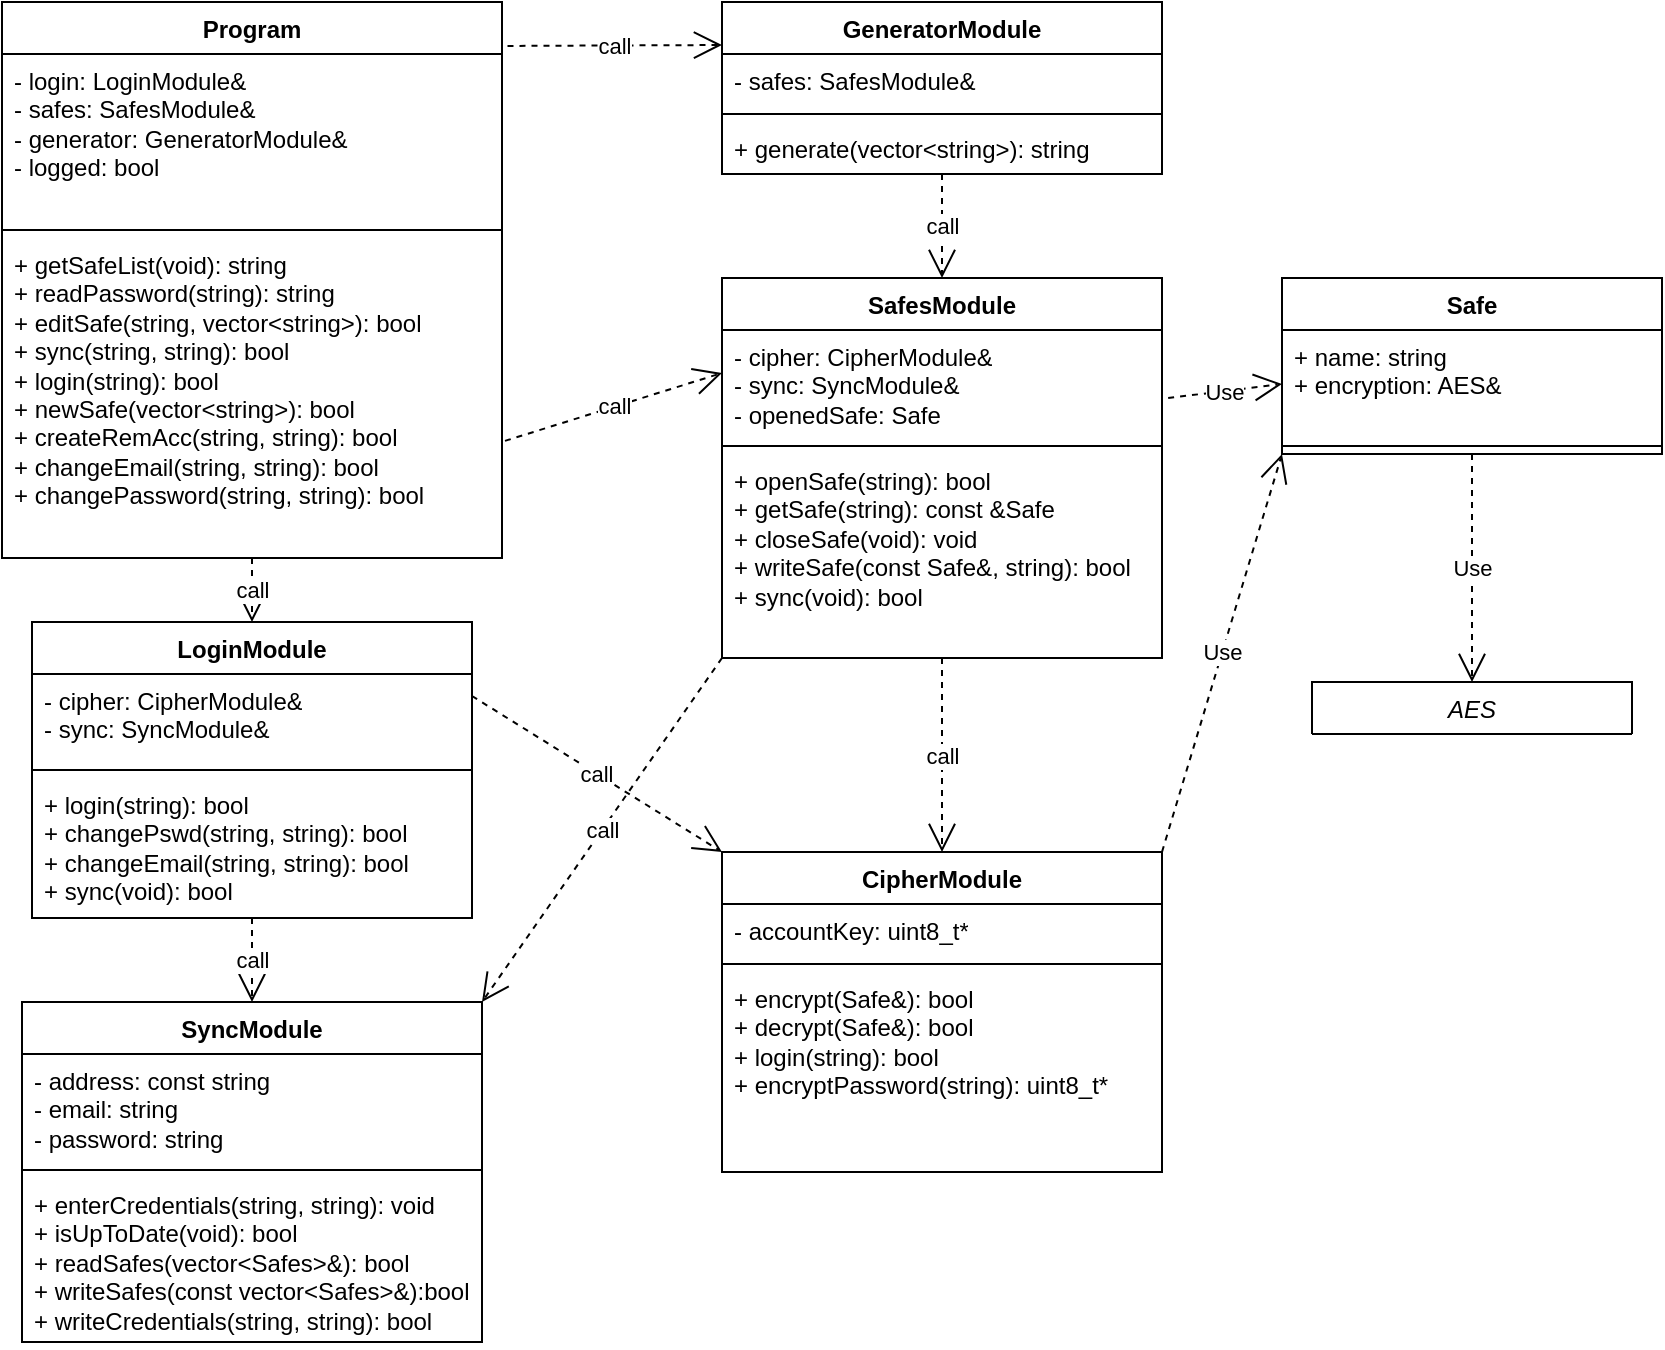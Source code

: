 <mxfile version="21.3.2" type="device">
  <diagram name="Page-1" id="5U4r9MKp_BtlRCCHkdOg">
    <mxGraphModel dx="1674" dy="712" grid="1" gridSize="10" guides="1" tooltips="1" connect="1" arrows="1" fold="1" page="1" pageScale="1" pageWidth="850" pageHeight="1100" math="0" shadow="0">
      <root>
        <mxCell id="0" />
        <mxCell id="1" parent="0" />
        <mxCell id="R07nR9zVBasFDxz1jcbP-1" value="Program" style="swimlane;fontStyle=1;align=center;verticalAlign=top;childLayout=stackLayout;horizontal=1;startSize=26;horizontalStack=0;resizeParent=1;resizeParentMax=0;resizeLast=0;collapsible=1;marginBottom=0;whiteSpace=wrap;html=1;" parent="1" vertex="1">
          <mxGeometry x="10" y="20" width="250" height="278" as="geometry" />
        </mxCell>
        <mxCell id="R07nR9zVBasFDxz1jcbP-2" value="&lt;div&gt;- login: LoginModule&amp;amp;&lt;/div&gt;&lt;div&gt;- safes: SafesModule&amp;amp;&lt;/div&gt;&lt;div&gt;- generator: GeneratorModule&amp;amp;&lt;/div&gt;&lt;div&gt;- logged: bool&lt;br&gt;&lt;/div&gt;" style="text;strokeColor=none;fillColor=none;align=left;verticalAlign=top;spacingLeft=4;spacingRight=4;overflow=hidden;rotatable=0;points=[[0,0.5],[1,0.5]];portConstraint=eastwest;whiteSpace=wrap;html=1;" parent="R07nR9zVBasFDxz1jcbP-1" vertex="1">
          <mxGeometry y="26" width="250" height="84" as="geometry" />
        </mxCell>
        <mxCell id="R07nR9zVBasFDxz1jcbP-3" value="" style="line;strokeWidth=1;fillColor=none;align=left;verticalAlign=middle;spacingTop=-1;spacingLeft=3;spacingRight=3;rotatable=0;labelPosition=right;points=[];portConstraint=eastwest;strokeColor=inherit;" parent="R07nR9zVBasFDxz1jcbP-1" vertex="1">
          <mxGeometry y="110" width="250" height="8" as="geometry" />
        </mxCell>
        <mxCell id="R07nR9zVBasFDxz1jcbP-4" value="&lt;div&gt;+ getSafeList(void): string&lt;br&gt;&lt;/div&gt;&lt;div&gt;+ readPassword(string): string&lt;br&gt;&lt;/div&gt;&lt;div&gt;+ editSafe(string, vector&amp;lt;string&amp;gt;): bool&lt;br&gt;&lt;/div&gt;&lt;div&gt;+ sync(string, string): bool&lt;/div&gt;&lt;div&gt;+ login(string): bool&lt;br&gt;&lt;/div&gt;&lt;div&gt;+ newSafe(vector&amp;lt;string&amp;gt;): bool&lt;/div&gt;&lt;div&gt;+ createRemAcc(string, string): bool&lt;/div&gt;&lt;div&gt;+ changeEmail(string, string): bool&lt;br&gt;&lt;/div&gt;&lt;div&gt;+ changePassword(string, string): bool&lt;br&gt;&lt;/div&gt;" style="text;strokeColor=none;fillColor=none;align=left;verticalAlign=top;spacingLeft=4;spacingRight=4;overflow=hidden;rotatable=0;points=[[0,0.5],[1,0.5]];portConstraint=eastwest;whiteSpace=wrap;html=1;" parent="R07nR9zVBasFDxz1jcbP-1" vertex="1">
          <mxGeometry y="118" width="250" height="160" as="geometry" />
        </mxCell>
        <mxCell id="R07nR9zVBasFDxz1jcbP-5" value="GeneratorModule" style="swimlane;fontStyle=1;align=center;verticalAlign=top;childLayout=stackLayout;horizontal=1;startSize=26;horizontalStack=0;resizeParent=1;resizeParentMax=0;resizeLast=0;collapsible=1;marginBottom=0;whiteSpace=wrap;html=1;" parent="1" vertex="1">
          <mxGeometry x="370" y="20" width="220" height="86" as="geometry" />
        </mxCell>
        <mxCell id="R07nR9zVBasFDxz1jcbP-6" value="- safes: SafesModule&amp;amp;" style="text;strokeColor=none;fillColor=none;align=left;verticalAlign=top;spacingLeft=4;spacingRight=4;overflow=hidden;rotatable=0;points=[[0,0.5],[1,0.5]];portConstraint=eastwest;whiteSpace=wrap;html=1;" parent="R07nR9zVBasFDxz1jcbP-5" vertex="1">
          <mxGeometry y="26" width="220" height="26" as="geometry" />
        </mxCell>
        <mxCell id="R07nR9zVBasFDxz1jcbP-7" value="" style="line;strokeWidth=1;fillColor=none;align=left;verticalAlign=middle;spacingTop=-1;spacingLeft=3;spacingRight=3;rotatable=0;labelPosition=right;points=[];portConstraint=eastwest;strokeColor=inherit;" parent="R07nR9zVBasFDxz1jcbP-5" vertex="1">
          <mxGeometry y="52" width="220" height="8" as="geometry" />
        </mxCell>
        <mxCell id="R07nR9zVBasFDxz1jcbP-8" value="+ generate(vector&amp;lt;string&amp;gt;): string" style="text;strokeColor=none;fillColor=none;align=left;verticalAlign=top;spacingLeft=4;spacingRight=4;overflow=hidden;rotatable=0;points=[[0,0.5],[1,0.5]];portConstraint=eastwest;whiteSpace=wrap;html=1;" parent="R07nR9zVBasFDxz1jcbP-5" vertex="1">
          <mxGeometry y="60" width="220" height="26" as="geometry" />
        </mxCell>
        <mxCell id="R07nR9zVBasFDxz1jcbP-9" value="SafesModule" style="swimlane;fontStyle=1;align=center;verticalAlign=top;childLayout=stackLayout;horizontal=1;startSize=26;horizontalStack=0;resizeParent=1;resizeParentMax=0;resizeLast=0;collapsible=1;marginBottom=0;whiteSpace=wrap;html=1;" parent="1" vertex="1">
          <mxGeometry x="370" y="158" width="220" height="190" as="geometry" />
        </mxCell>
        <mxCell id="R07nR9zVBasFDxz1jcbP-10" value="&lt;div&gt;- cipher: CipherModule&amp;amp;&lt;/div&gt;&lt;div&gt;- sync: SyncModule&amp;amp;&lt;br&gt;&lt;/div&gt;&lt;div&gt;- openedSafe: Safe&lt;br&gt;&lt;/div&gt;" style="text;strokeColor=none;fillColor=none;align=left;verticalAlign=top;spacingLeft=4;spacingRight=4;overflow=hidden;rotatable=0;points=[[0,0.5],[1,0.5]];portConstraint=eastwest;whiteSpace=wrap;html=1;" parent="R07nR9zVBasFDxz1jcbP-9" vertex="1">
          <mxGeometry y="26" width="220" height="54" as="geometry" />
        </mxCell>
        <mxCell id="R07nR9zVBasFDxz1jcbP-11" value="" style="line;strokeWidth=1;fillColor=none;align=left;verticalAlign=middle;spacingTop=-1;spacingLeft=3;spacingRight=3;rotatable=0;labelPosition=right;points=[];portConstraint=eastwest;strokeColor=inherit;" parent="R07nR9zVBasFDxz1jcbP-9" vertex="1">
          <mxGeometry y="80" width="220" height="8" as="geometry" />
        </mxCell>
        <mxCell id="R07nR9zVBasFDxz1jcbP-12" value="&lt;div&gt;+ openSafe(string): bool&lt;/div&gt;&lt;div&gt;+ getSafe(string): const &amp;amp;Safe&lt;br&gt;&lt;/div&gt;&lt;div&gt;+ closeSafe(void): void&lt;/div&gt;&lt;div&gt;+ writeSafe(const Safe&amp;amp;, string): bool&lt;br&gt;&lt;/div&gt;&lt;div&gt;+ sync(void): bool&lt;br&gt;&lt;/div&gt;" style="text;strokeColor=none;fillColor=none;align=left;verticalAlign=top;spacingLeft=4;spacingRight=4;overflow=hidden;rotatable=0;points=[[0,0.5],[1,0.5]];portConstraint=eastwest;whiteSpace=wrap;html=1;" parent="R07nR9zVBasFDxz1jcbP-9" vertex="1">
          <mxGeometry y="88" width="220" height="102" as="geometry" />
        </mxCell>
        <mxCell id="R07nR9zVBasFDxz1jcbP-13" value="LoginModule" style="swimlane;fontStyle=1;align=center;verticalAlign=top;childLayout=stackLayout;horizontal=1;startSize=26;horizontalStack=0;resizeParent=1;resizeParentMax=0;resizeLast=0;collapsible=1;marginBottom=0;whiteSpace=wrap;html=1;" parent="1" vertex="1">
          <mxGeometry x="25" y="330" width="220" height="148" as="geometry" />
        </mxCell>
        <mxCell id="R07nR9zVBasFDxz1jcbP-14" value="&lt;div&gt;- cipher: CipherModule&amp;amp;&lt;/div&gt;&lt;div&gt;- sync: SyncModule&amp;amp;&lt;br&gt;&lt;/div&gt;" style="text;strokeColor=none;fillColor=none;align=left;verticalAlign=top;spacingLeft=4;spacingRight=4;overflow=hidden;rotatable=0;points=[[0,0.5],[1,0.5]];portConstraint=eastwest;whiteSpace=wrap;html=1;" parent="R07nR9zVBasFDxz1jcbP-13" vertex="1">
          <mxGeometry y="26" width="220" height="44" as="geometry" />
        </mxCell>
        <mxCell id="R07nR9zVBasFDxz1jcbP-15" value="" style="line;strokeWidth=1;fillColor=none;align=left;verticalAlign=middle;spacingTop=-1;spacingLeft=3;spacingRight=3;rotatable=0;labelPosition=right;points=[];portConstraint=eastwest;strokeColor=inherit;" parent="R07nR9zVBasFDxz1jcbP-13" vertex="1">
          <mxGeometry y="70" width="220" height="8" as="geometry" />
        </mxCell>
        <mxCell id="R07nR9zVBasFDxz1jcbP-16" value="&lt;div&gt;+ login(string): bool&lt;/div&gt;&lt;div&gt;+ changePswd(string, string): bool&lt;/div&gt;&lt;div&gt;+ changeEmail(string, string): bool&lt;br&gt;&lt;/div&gt;&lt;div&gt;+ sync(void): bool&lt;br&gt;&lt;/div&gt;" style="text;strokeColor=none;fillColor=none;align=left;verticalAlign=top;spacingLeft=4;spacingRight=4;overflow=hidden;rotatable=0;points=[[0,0.5],[1,0.5]];portConstraint=eastwest;whiteSpace=wrap;html=1;" parent="R07nR9zVBasFDxz1jcbP-13" vertex="1">
          <mxGeometry y="78" width="220" height="70" as="geometry" />
        </mxCell>
        <mxCell id="R07nR9zVBasFDxz1jcbP-17" value="call" style="endArrow=open;endSize=12;dashed=1;html=1;rounded=0;entryX=0.5;entryY=0;entryDx=0;entryDy=0;exitX=0.5;exitY=1;exitDx=0;exitDy=0;" parent="1" source="R07nR9zVBasFDxz1jcbP-1" target="R07nR9zVBasFDxz1jcbP-13" edge="1">
          <mxGeometry width="160" relative="1" as="geometry">
            <mxPoint x="110" y="250" as="sourcePoint" />
            <mxPoint x="80" y="250" as="targetPoint" />
          </mxGeometry>
        </mxCell>
        <mxCell id="R07nR9zVBasFDxz1jcbP-18" value="call" style="endArrow=open;endSize=12;dashed=1;html=1;rounded=0;entryX=0;entryY=0.25;entryDx=0;entryDy=0;exitX=1.011;exitY=-0.048;exitDx=0;exitDy=0;exitPerimeter=0;" parent="1" source="R07nR9zVBasFDxz1jcbP-2" target="R07nR9zVBasFDxz1jcbP-5" edge="1">
          <mxGeometry width="160" relative="1" as="geometry">
            <mxPoint x="210" y="80" as="sourcePoint" />
            <mxPoint x="490" y="240" as="targetPoint" />
          </mxGeometry>
        </mxCell>
        <mxCell id="R07nR9zVBasFDxz1jcbP-19" value="call" style="endArrow=open;endSize=12;dashed=1;html=1;rounded=0;exitX=1.006;exitY=0.634;exitDx=0;exitDy=0;exitPerimeter=0;entryX=0;entryY=0.25;entryDx=0;entryDy=0;" parent="1" source="R07nR9zVBasFDxz1jcbP-4" target="R07nR9zVBasFDxz1jcbP-9" edge="1">
          <mxGeometry width="160" relative="1" as="geometry">
            <mxPoint x="330" y="240" as="sourcePoint" />
            <mxPoint x="490" y="240" as="targetPoint" />
          </mxGeometry>
        </mxCell>
        <mxCell id="R07nR9zVBasFDxz1jcbP-20" value="call" style="endArrow=open;endSize=12;dashed=1;html=1;rounded=0;exitX=0.5;exitY=1;exitDx=0;exitDy=0;entryX=0.5;entryY=0;entryDx=0;entryDy=0;" parent="1" source="R07nR9zVBasFDxz1jcbP-5" target="R07nR9zVBasFDxz1jcbP-9" edge="1">
          <mxGeometry width="160" relative="1" as="geometry">
            <mxPoint x="500" y="120" as="sourcePoint" />
            <mxPoint x="500" y="150" as="targetPoint" />
          </mxGeometry>
        </mxCell>
        <mxCell id="R07nR9zVBasFDxz1jcbP-21" value="CipherModule" style="swimlane;fontStyle=1;align=center;verticalAlign=top;childLayout=stackLayout;horizontal=1;startSize=26;horizontalStack=0;resizeParent=1;resizeParentMax=0;resizeLast=0;collapsible=1;marginBottom=0;whiteSpace=wrap;html=1;" parent="1" vertex="1">
          <mxGeometry x="370" y="445" width="220" height="160" as="geometry" />
        </mxCell>
        <mxCell id="R07nR9zVBasFDxz1jcbP-22" value="- accountKey: uint8_t*" style="text;strokeColor=none;fillColor=none;align=left;verticalAlign=top;spacingLeft=4;spacingRight=4;overflow=hidden;rotatable=0;points=[[0,0.5],[1,0.5]];portConstraint=eastwest;whiteSpace=wrap;html=1;" parent="R07nR9zVBasFDxz1jcbP-21" vertex="1">
          <mxGeometry y="26" width="220" height="26" as="geometry" />
        </mxCell>
        <mxCell id="R07nR9zVBasFDxz1jcbP-23" value="" style="line;strokeWidth=1;fillColor=none;align=left;verticalAlign=middle;spacingTop=-1;spacingLeft=3;spacingRight=3;rotatable=0;labelPosition=right;points=[];portConstraint=eastwest;strokeColor=inherit;" parent="R07nR9zVBasFDxz1jcbP-21" vertex="1">
          <mxGeometry y="52" width="220" height="8" as="geometry" />
        </mxCell>
        <mxCell id="R07nR9zVBasFDxz1jcbP-24" value="&lt;div&gt;+ encrypt(Safe&amp;amp;): bool&lt;br&gt;&lt;/div&gt;&lt;div&gt;+ decrypt(Safe&amp;amp;): bool&lt;br&gt;&lt;/div&gt;&lt;div&gt;+ login(string): bool&lt;br&gt;&lt;/div&gt;&lt;div&gt;+ encryptPassword(string): uint8_t*&lt;br&gt;&lt;/div&gt;" style="text;strokeColor=none;fillColor=none;align=left;verticalAlign=top;spacingLeft=4;spacingRight=4;overflow=hidden;rotatable=0;points=[[0,0.5],[1,0.5]];portConstraint=eastwest;whiteSpace=wrap;html=1;" parent="R07nR9zVBasFDxz1jcbP-21" vertex="1">
          <mxGeometry y="60" width="220" height="100" as="geometry" />
        </mxCell>
        <mxCell id="R07nR9zVBasFDxz1jcbP-25" value="call" style="endArrow=open;endSize=12;dashed=1;html=1;rounded=0;entryX=0;entryY=0;entryDx=0;entryDy=0;exitX=1;exitY=0.25;exitDx=0;exitDy=0;" parent="1" source="R07nR9zVBasFDxz1jcbP-13" target="R07nR9zVBasFDxz1jcbP-21" edge="1">
          <mxGeometry width="160" relative="1" as="geometry">
            <mxPoint x="260" y="340" as="sourcePoint" />
            <mxPoint x="490" y="240" as="targetPoint" />
          </mxGeometry>
        </mxCell>
        <mxCell id="R07nR9zVBasFDxz1jcbP-26" value="call" style="endArrow=open;endSize=12;dashed=1;html=1;rounded=0;exitX=0.5;exitY=1;exitDx=0;exitDy=0;entryX=0.5;entryY=0;entryDx=0;entryDy=0;" parent="1" source="R07nR9zVBasFDxz1jcbP-9" target="R07nR9zVBasFDxz1jcbP-21" edge="1">
          <mxGeometry width="160" relative="1" as="geometry">
            <mxPoint x="490" y="380" as="sourcePoint" />
            <mxPoint x="480" y="390" as="targetPoint" />
          </mxGeometry>
        </mxCell>
        <mxCell id="R07nR9zVBasFDxz1jcbP-27" value="SyncModule" style="swimlane;fontStyle=1;align=center;verticalAlign=top;childLayout=stackLayout;horizontal=1;startSize=26;horizontalStack=0;resizeParent=1;resizeParentMax=0;resizeLast=0;collapsible=1;marginBottom=0;whiteSpace=wrap;html=1;" parent="1" vertex="1">
          <mxGeometry x="20" y="520" width="230" height="170" as="geometry" />
        </mxCell>
        <mxCell id="R07nR9zVBasFDxz1jcbP-28" value="&lt;div&gt;- address: const string&lt;/div&gt;&lt;div&gt;- email: string&lt;/div&gt;&lt;div&gt;- password: string&lt;br&gt;&lt;/div&gt;" style="text;strokeColor=none;fillColor=none;align=left;verticalAlign=top;spacingLeft=4;spacingRight=4;overflow=hidden;rotatable=0;points=[[0,0.5],[1,0.5]];portConstraint=eastwest;whiteSpace=wrap;html=1;" parent="R07nR9zVBasFDxz1jcbP-27" vertex="1">
          <mxGeometry y="26" width="230" height="54" as="geometry" />
        </mxCell>
        <mxCell id="R07nR9zVBasFDxz1jcbP-29" value="" style="line;strokeWidth=1;fillColor=none;align=left;verticalAlign=middle;spacingTop=-1;spacingLeft=3;spacingRight=3;rotatable=0;labelPosition=right;points=[];portConstraint=eastwest;strokeColor=inherit;" parent="R07nR9zVBasFDxz1jcbP-27" vertex="1">
          <mxGeometry y="80" width="230" height="8" as="geometry" />
        </mxCell>
        <mxCell id="R07nR9zVBasFDxz1jcbP-30" value="&lt;div&gt;+ enterCredentials(string, string): void&lt;/div&gt;&lt;div&gt;+ isUpToDate(void): bool&lt;/div&gt;&lt;div&gt;+ readSafes(vector&amp;lt;Safes&amp;gt;&amp;amp;): bool&lt;/div&gt;&lt;div&gt;+ writeSafes(const vector&amp;lt;Safes&amp;gt;&amp;amp;):bool&lt;/div&gt;&lt;div&gt;+ writeCredentials(string, string): bool&lt;br&gt;&lt;/div&gt;" style="text;strokeColor=none;fillColor=none;align=left;verticalAlign=top;spacingLeft=4;spacingRight=4;overflow=hidden;rotatable=0;points=[[0,0.5],[1,0.5]];portConstraint=eastwest;whiteSpace=wrap;html=1;" parent="R07nR9zVBasFDxz1jcbP-27" vertex="1">
          <mxGeometry y="88" width="230" height="82" as="geometry" />
        </mxCell>
        <mxCell id="R07nR9zVBasFDxz1jcbP-31" value="call" style="endArrow=open;endSize=12;dashed=1;html=1;rounded=0;entryX=0.5;entryY=0;entryDx=0;entryDy=0;exitX=0.5;exitY=1;exitDx=0;exitDy=0;" parent="1" source="R07nR9zVBasFDxz1jcbP-13" target="R07nR9zVBasFDxz1jcbP-27" edge="1">
          <mxGeometry width="160" relative="1" as="geometry">
            <mxPoint x="120" y="480" as="sourcePoint" />
            <mxPoint x="490" y="320" as="targetPoint" />
          </mxGeometry>
        </mxCell>
        <mxCell id="R07nR9zVBasFDxz1jcbP-32" value="call" style="endArrow=open;endSize=12;dashed=1;html=1;rounded=0;entryX=1;entryY=0;entryDx=0;entryDy=0;exitX=0;exitY=1;exitDx=0;exitDy=0;" parent="1" source="R07nR9zVBasFDxz1jcbP-9" target="R07nR9zVBasFDxz1jcbP-27" edge="1">
          <mxGeometry width="160" relative="1" as="geometry">
            <mxPoint x="400" y="370" as="sourcePoint" />
            <mxPoint x="490" y="320" as="targetPoint" />
          </mxGeometry>
        </mxCell>
        <mxCell id="onUtwaM0fL2lmp7IWWy3-3" value="Safe" style="swimlane;fontStyle=1;align=center;verticalAlign=top;childLayout=stackLayout;horizontal=1;startSize=26;horizontalStack=0;resizeParent=1;resizeParentMax=0;resizeLast=0;collapsible=1;marginBottom=0;whiteSpace=wrap;html=1;" vertex="1" parent="1">
          <mxGeometry x="650" y="158" width="190" height="88" as="geometry" />
        </mxCell>
        <mxCell id="onUtwaM0fL2lmp7IWWy3-4" value="+ name: string&lt;div&gt;+ encryption: AES&amp;amp;&lt;br&gt;&lt;/div&gt;" style="text;strokeColor=none;fillColor=none;align=left;verticalAlign=top;spacingLeft=4;spacingRight=4;overflow=hidden;rotatable=0;points=[[0,0.5],[1,0.5]];portConstraint=eastwest;whiteSpace=wrap;html=1;" vertex="1" parent="onUtwaM0fL2lmp7IWWy3-3">
          <mxGeometry y="26" width="190" height="54" as="geometry" />
        </mxCell>
        <mxCell id="onUtwaM0fL2lmp7IWWy3-5" value="" style="line;strokeWidth=1;fillColor=none;align=left;verticalAlign=middle;spacingTop=-1;spacingLeft=3;spacingRight=3;rotatable=0;labelPosition=right;points=[];portConstraint=eastwest;strokeColor=inherit;" vertex="1" parent="onUtwaM0fL2lmp7IWWy3-3">
          <mxGeometry y="80" width="190" height="8" as="geometry" />
        </mxCell>
        <mxCell id="onUtwaM0fL2lmp7IWWy3-7" value="Use" style="endArrow=open;endSize=12;dashed=1;html=1;rounded=0;exitX=1;exitY=0;exitDx=0;exitDy=0;entryX=0;entryY=1;entryDx=0;entryDy=0;" edge="1" parent="1" source="R07nR9zVBasFDxz1jcbP-21" target="onUtwaM0fL2lmp7IWWy3-3">
          <mxGeometry width="160" relative="1" as="geometry">
            <mxPoint x="580" y="420" as="sourcePoint" />
            <mxPoint x="740" y="420" as="targetPoint" />
          </mxGeometry>
        </mxCell>
        <mxCell id="onUtwaM0fL2lmp7IWWy3-8" value="Use" style="endArrow=open;endSize=12;dashed=1;html=1;rounded=0;exitX=1.014;exitY=0.63;exitDx=0;exitDy=0;exitPerimeter=0;entryX=0;entryY=0.5;entryDx=0;entryDy=0;" edge="1" parent="1" source="R07nR9zVBasFDxz1jcbP-10" target="onUtwaM0fL2lmp7IWWy3-4">
          <mxGeometry width="160" relative="1" as="geometry">
            <mxPoint x="580" y="420" as="sourcePoint" />
            <mxPoint x="660" y="200" as="targetPoint" />
          </mxGeometry>
        </mxCell>
        <mxCell id="onUtwaM0fL2lmp7IWWy3-9" value="AES" style="swimlane;fontStyle=2;align=center;verticalAlign=top;childLayout=stackLayout;horizontal=1;startSize=26;horizontalStack=0;resizeParent=1;resizeLast=0;collapsible=1;marginBottom=0;rounded=0;shadow=0;strokeWidth=1;whiteSpace=wrap;" vertex="1" collapsed="1" parent="1">
          <mxGeometry x="665" y="360" width="160" height="26" as="geometry">
            <mxRectangle x="970" y="30" width="250" height="500" as="alternateBounds" />
          </mxGeometry>
        </mxCell>
        <mxCell id="onUtwaM0fL2lmp7IWWy3-10" value="# key: uint8_t*&#xa;# salt: uint8_t*&#xa;# encryptedData: uint8_t*&#xa;# decryptedData: uint8_t*&#xa;" style="text;align=left;verticalAlign=top;spacingLeft=4;spacingRight=4;overflow=hidden;rotatable=0;points=[[0,0.5],[1,0.5]];portConstraint=eastwest;whiteSpace=wrap;" vertex="1" parent="onUtwaM0fL2lmp7IWWy3-9">
          <mxGeometry y="26" width="250" height="64" as="geometry" />
        </mxCell>
        <mxCell id="onUtwaM0fL2lmp7IWWy3-11" value="# const SBOX: uint8_t[16][16]&#xa;# const INVSBOX: uint8_t[16][16]&#xa;# const RCON: uint8_t[32]" style="text;align=left;verticalAlign=top;spacingLeft=4;spacingRight=4;overflow=hidden;rotatable=0;points=[[0,0.5],[1,0.5]];portConstraint=eastwest;whiteSpace=wrap;fontStyle=4" vertex="1" parent="onUtwaM0fL2lmp7IWWy3-9">
          <mxGeometry y="90" width="250" height="60" as="geometry" />
        </mxCell>
        <mxCell id="onUtwaM0fL2lmp7IWWy3-12" value="" style="line;html=1;strokeWidth=1;align=left;verticalAlign=middle;spacingTop=-1;spacingLeft=3;spacingRight=3;rotatable=0;labelPosition=right;points=[];portConstraint=eastwest;" vertex="1" parent="onUtwaM0fL2lmp7IWWy3-9">
          <mxGeometry y="150" width="250" height="8" as="geometry" />
        </mxCell>
        <mxCell id="onUtwaM0fL2lmp7IWWy3-13" value="# rotWord(uint8_t (&amp;word)[4]): void &#xa;# subWord(uint8_t (&amp;word)[4]): void&#xa;# invSubWord(uint8_t (&amp;word)[4]): void&#xa;# shiftRows(uint8_t (&amp;chunk)[4][4]): void&#xa;# invShiftRows(uint8_t (&amp;chunk)[4][4]): void" style="text;align=left;verticalAlign=top;spacingLeft=4;spacingRight=4;overflow=hidden;rotatable=0;points=[[0,0.5],[1,0.5]];portConstraint=eastwest;whiteSpace=wrap;" vertex="1" parent="onUtwaM0fL2lmp7IWWy3-9">
          <mxGeometry y="158" width="250" height="82" as="geometry" />
        </mxCell>
        <mxCell id="onUtwaM0fL2lmp7IWWy3-14" value="# mixColumnsMultiplicator(uint8_t bt, uint8_t mult): uint8_t" style="text;align=left;verticalAlign=top;spacingLeft=4;spacingRight=4;overflow=hidden;rotatable=0;points=[[0,0.5],[1,0.5]];portConstraint=eastwest;whiteSpace=wrap;fontStyle=4" vertex="1" parent="onUtwaM0fL2lmp7IWWy3-9">
          <mxGeometry y="240" width="250" height="40" as="geometry" />
        </mxCell>
        <mxCell id="onUtwaM0fL2lmp7IWWy3-15" value="# mixColumns(uint8_t (&amp;chunk)[4][4]): void&#xa;# invMixColumns(uint8_t (&amp;chunk)[4][4]): void&#xa;# {virtual} expandKey(): void&#xa;# generateSalt(): void&#xa;# addPadding(): void&#xa;# removePadding(): void&#xa;+ {virtual} generateKey(): uint8_t*&#xa;+ {virtual} encrypt(): uint8_t* &#xa;+ {virtual} encrypt(uint8_t givenKey[16]): uint8_t* &#xa;+ {virtual} decrypt(): uint8_t* &#xa;+ {virtual} decrypt(uint8_t givenKey[16]): uint8_t* " style="text;align=left;verticalAlign=top;spacingLeft=4;spacingRight=4;overflow=hidden;rotatable=0;points=[[0,0.5],[1,0.5]];portConstraint=eastwest;whiteSpace=wrap;" vertex="1" parent="onUtwaM0fL2lmp7IWWy3-9">
          <mxGeometry y="280" width="250" height="210" as="geometry" />
        </mxCell>
        <mxCell id="onUtwaM0fL2lmp7IWWy3-49" value="Use" style="endArrow=open;endSize=12;dashed=1;html=1;rounded=0;exitX=0.5;exitY=1;exitDx=0;exitDy=0;entryX=0.5;entryY=0;entryDx=0;entryDy=0;" edge="1" parent="1" source="onUtwaM0fL2lmp7IWWy3-3" target="onUtwaM0fL2lmp7IWWy3-9">
          <mxGeometry width="160" relative="1" as="geometry">
            <mxPoint x="580" y="400" as="sourcePoint" />
            <mxPoint x="740" y="400" as="targetPoint" />
          </mxGeometry>
        </mxCell>
      </root>
    </mxGraphModel>
  </diagram>
</mxfile>
